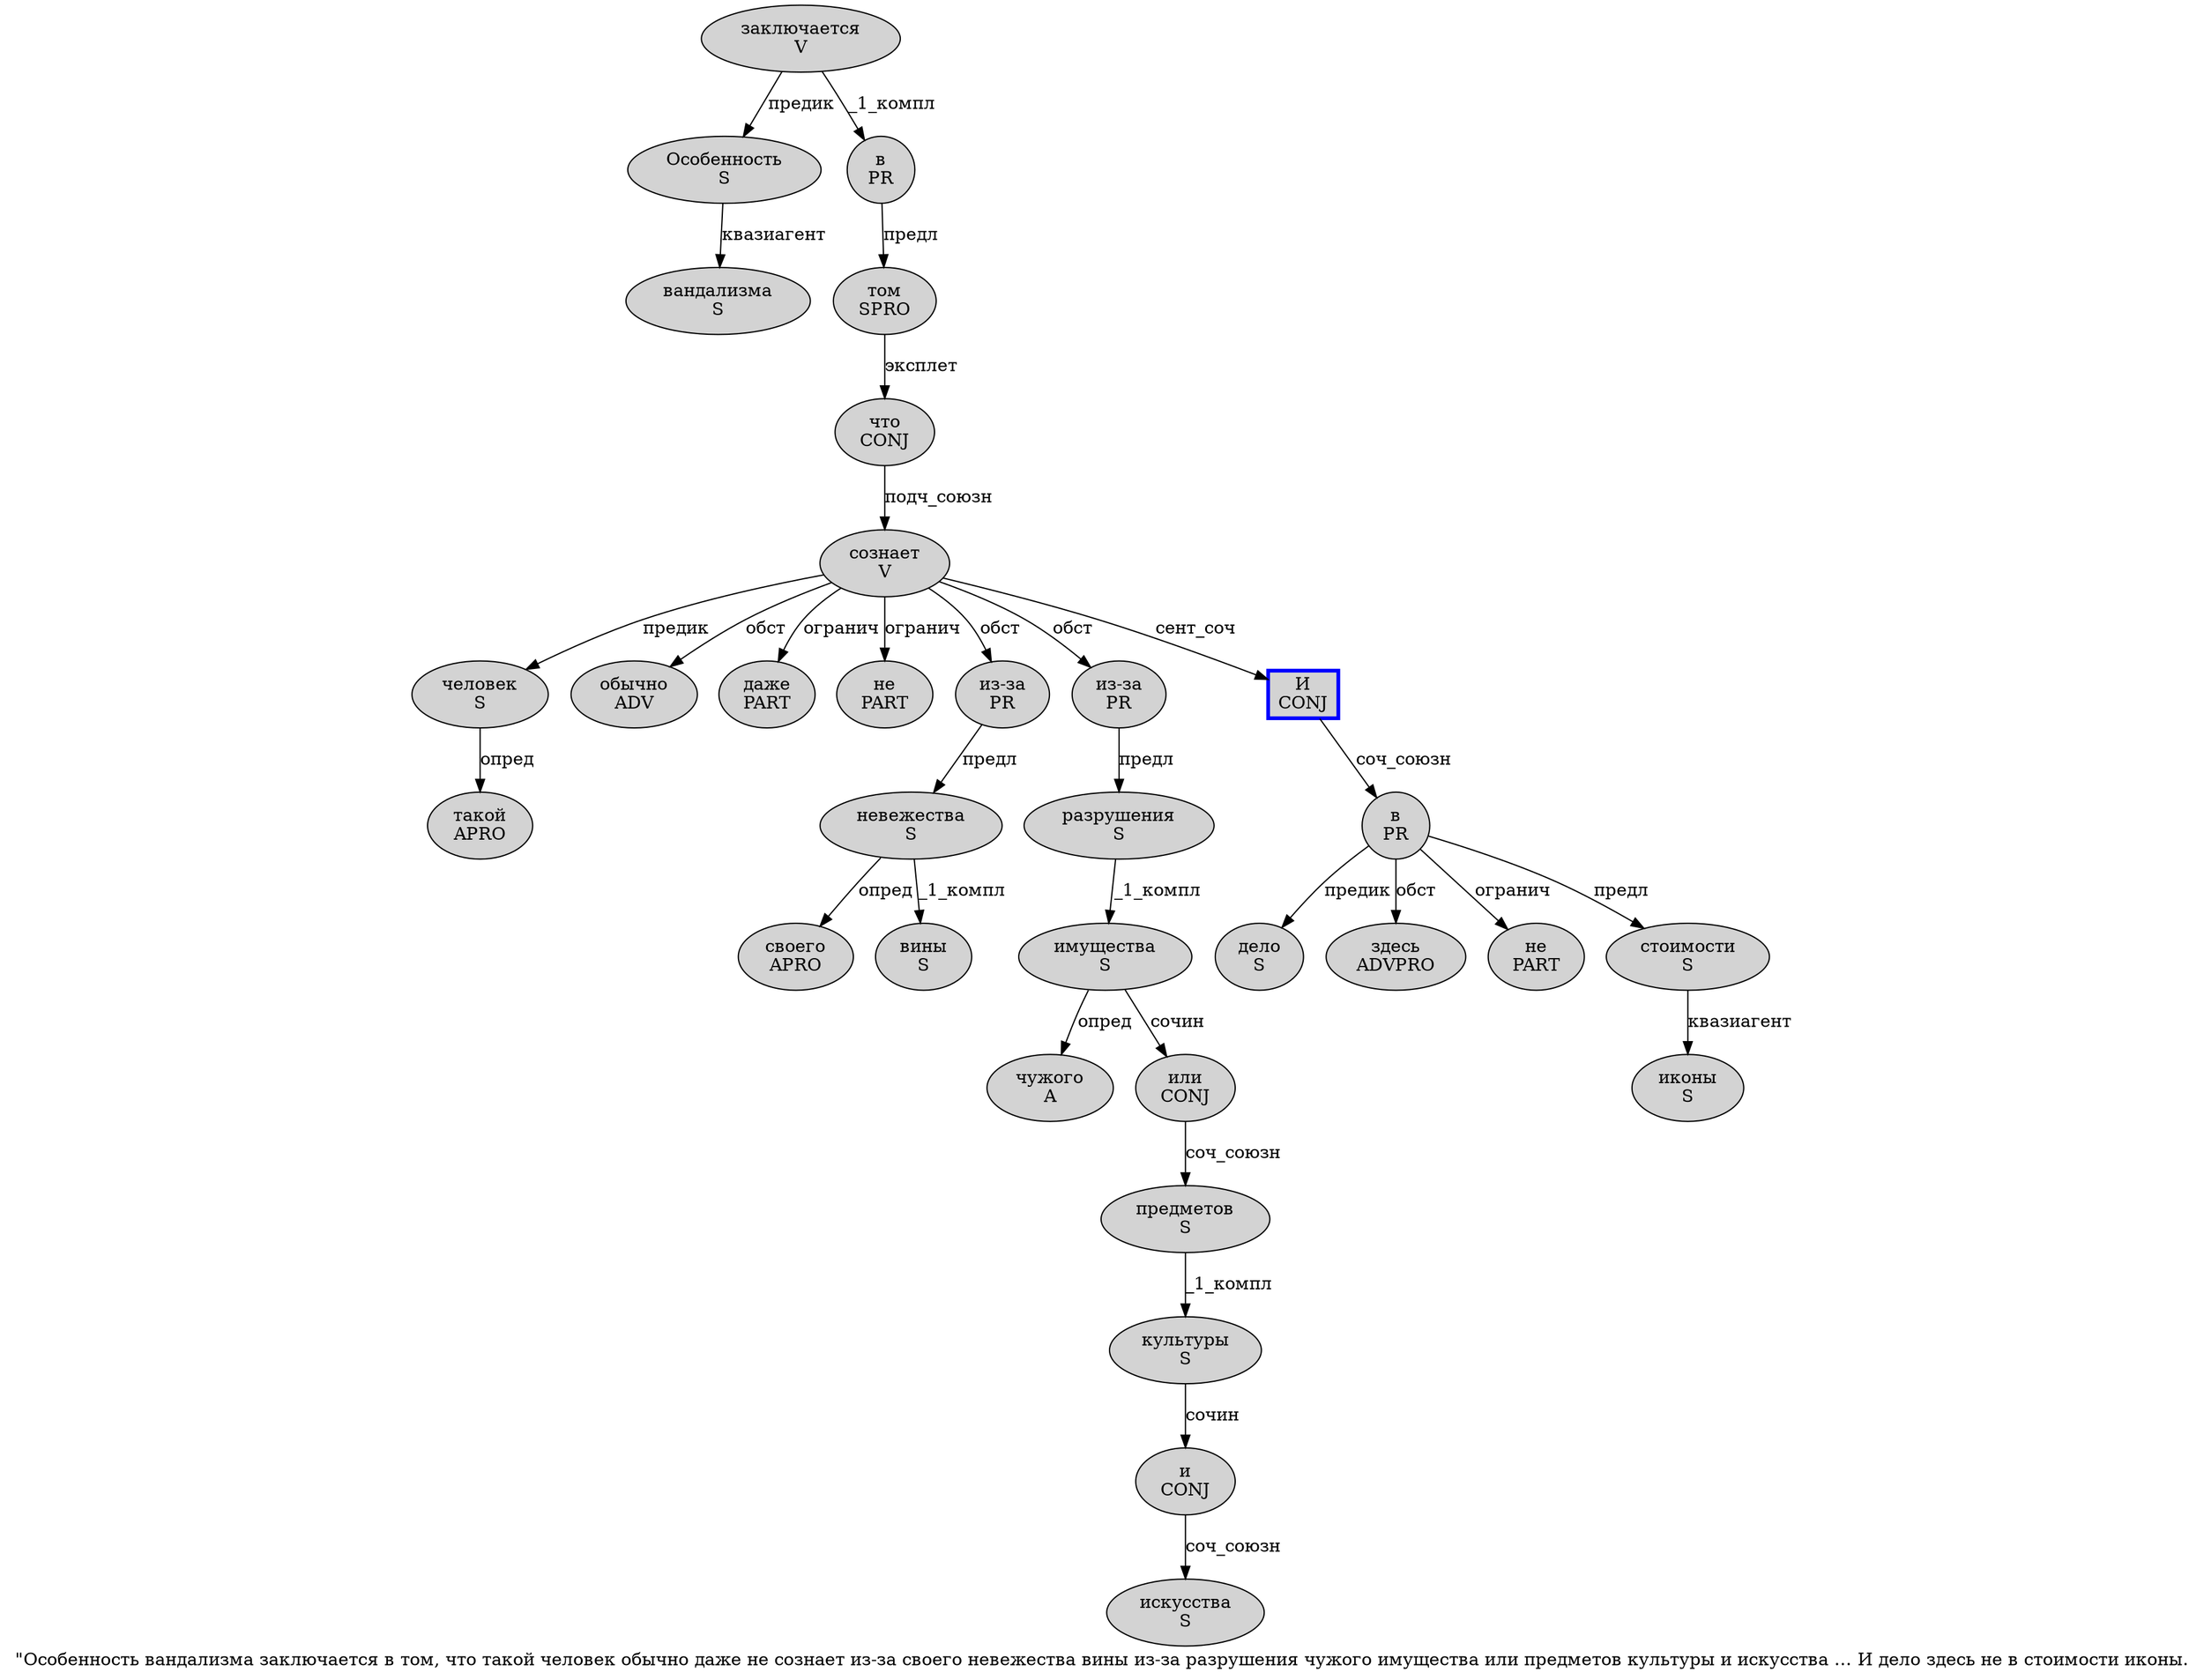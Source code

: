 digraph SENTENCE_1262 {
	graph [label="\"Особенность вандализма заключается в том, что такой человек обычно даже не сознает из-за своего невежества вины из-за разрушения чужого имущества или предметов культуры и искусства … И дело здесь не в стоимости иконы."]
	node [style=filled]
		1 [label="Особенность
S" color="" fillcolor=lightgray penwidth=1 shape=ellipse]
		2 [label="вандализма
S" color="" fillcolor=lightgray penwidth=1 shape=ellipse]
		3 [label="заключается
V" color="" fillcolor=lightgray penwidth=1 shape=ellipse]
		4 [label="в
PR" color="" fillcolor=lightgray penwidth=1 shape=ellipse]
		5 [label="том
SPRO" color="" fillcolor=lightgray penwidth=1 shape=ellipse]
		7 [label="что
CONJ" color="" fillcolor=lightgray penwidth=1 shape=ellipse]
		8 [label="такой
APRO" color="" fillcolor=lightgray penwidth=1 shape=ellipse]
		9 [label="человек
S" color="" fillcolor=lightgray penwidth=1 shape=ellipse]
		10 [label="обычно
ADV" color="" fillcolor=lightgray penwidth=1 shape=ellipse]
		11 [label="даже
PART" color="" fillcolor=lightgray penwidth=1 shape=ellipse]
		12 [label="не
PART" color="" fillcolor=lightgray penwidth=1 shape=ellipse]
		13 [label="сознает
V" color="" fillcolor=lightgray penwidth=1 shape=ellipse]
		14 [label="из-за
PR" color="" fillcolor=lightgray penwidth=1 shape=ellipse]
		15 [label="своего
APRO" color="" fillcolor=lightgray penwidth=1 shape=ellipse]
		16 [label="невежества
S" color="" fillcolor=lightgray penwidth=1 shape=ellipse]
		17 [label="вины
S" color="" fillcolor=lightgray penwidth=1 shape=ellipse]
		18 [label="из-за
PR" color="" fillcolor=lightgray penwidth=1 shape=ellipse]
		19 [label="разрушения
S" color="" fillcolor=lightgray penwidth=1 shape=ellipse]
		20 [label="чужого
A" color="" fillcolor=lightgray penwidth=1 shape=ellipse]
		21 [label="имущества
S" color="" fillcolor=lightgray penwidth=1 shape=ellipse]
		22 [label="или
CONJ" color="" fillcolor=lightgray penwidth=1 shape=ellipse]
		23 [label="предметов
S" color="" fillcolor=lightgray penwidth=1 shape=ellipse]
		24 [label="культуры
S" color="" fillcolor=lightgray penwidth=1 shape=ellipse]
		25 [label="и
CONJ" color="" fillcolor=lightgray penwidth=1 shape=ellipse]
		26 [label="искусства
S" color="" fillcolor=lightgray penwidth=1 shape=ellipse]
		28 [label="И
CONJ" color=blue fillcolor=lightgray penwidth=3 shape=box]
		29 [label="дело
S" color="" fillcolor=lightgray penwidth=1 shape=ellipse]
		30 [label="здесь
ADVPRO" color="" fillcolor=lightgray penwidth=1 shape=ellipse]
		31 [label="не
PART" color="" fillcolor=lightgray penwidth=1 shape=ellipse]
		32 [label="в
PR" color="" fillcolor=lightgray penwidth=1 shape=ellipse]
		33 [label="стоимости
S" color="" fillcolor=lightgray penwidth=1 shape=ellipse]
		34 [label="иконы
S" color="" fillcolor=lightgray penwidth=1 shape=ellipse]
			9 -> 8 [label="опред"]
			7 -> 13 [label="подч_союзн"]
			3 -> 1 [label="предик"]
			3 -> 4 [label="_1_компл"]
			23 -> 24 [label="_1_компл"]
			14 -> 16 [label="предл"]
			4 -> 5 [label="предл"]
			21 -> 20 [label="опред"]
			21 -> 22 [label="сочин"]
			22 -> 23 [label="соч_союзн"]
			32 -> 29 [label="предик"]
			32 -> 30 [label="обст"]
			32 -> 31 [label="огранич"]
			32 -> 33 [label="предл"]
			19 -> 21 [label="_1_компл"]
			18 -> 19 [label="предл"]
			24 -> 25 [label="сочин"]
			16 -> 15 [label="опред"]
			16 -> 17 [label="_1_компл"]
			5 -> 7 [label="эксплет"]
			25 -> 26 [label="соч_союзн"]
			28 -> 32 [label="соч_союзн"]
			1 -> 2 [label="квазиагент"]
			33 -> 34 [label="квазиагент"]
			13 -> 9 [label="предик"]
			13 -> 10 [label="обст"]
			13 -> 11 [label="огранич"]
			13 -> 12 [label="огранич"]
			13 -> 14 [label="обст"]
			13 -> 18 [label="обст"]
			13 -> 28 [label="сент_соч"]
}